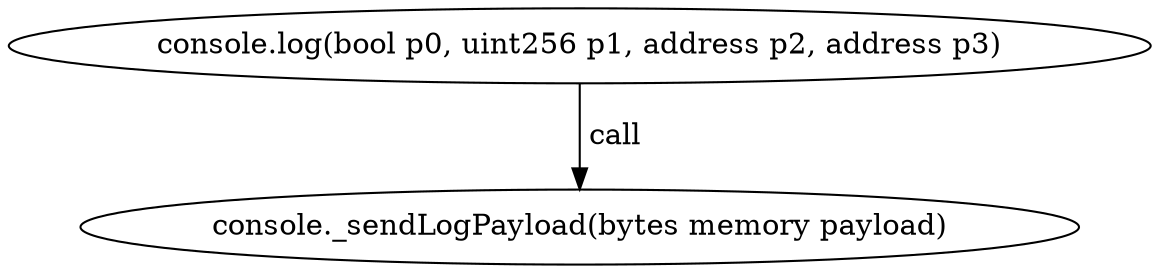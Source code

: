 digraph "" {
	graph [bb="0,0,458.16,124.8"];
	node [label="\N"];
	"console.log(bool p0, uint256 p1, address p2, address p3)"	 [height=0.5,
		pos="229.08,106.8",
		width=6.3634];
	"console._sendLogPayload(bytes memory payload)"	 [height=0.5,
		pos="229.08,18",
		width=5.7372];
	"console.log(bool p0, uint256 p1, address p2, address p3)" -> "console._sendLogPayload(bytes memory payload)" [key=call,
	label=" call",
	lp="240.94,62.4",
	pos="e,229.08,36.072 229.08,88.401 229.08,76.295 229.08,60.208 229.08,46.467"];
}
digraph "" {
	graph [bb="0,0,458.16,124.8"];
	node [label="\N"];
	"console.log(bool p0, uint256 p1, address p2, address p3)"	 [height=0.5,
		pos="229.08,106.8",
		width=6.3634];
	"console._sendLogPayload(bytes memory payload)"	 [height=0.5,
		pos="229.08,18",
		width=5.7372];
	"console.log(bool p0, uint256 p1, address p2, address p3)" -> "console._sendLogPayload(bytes memory payload)" [key=call,
	label=" call",
	lp="240.94,62.4",
	pos="e,229.08,36.072 229.08,88.401 229.08,76.295 229.08,60.208 229.08,46.467"];
}
